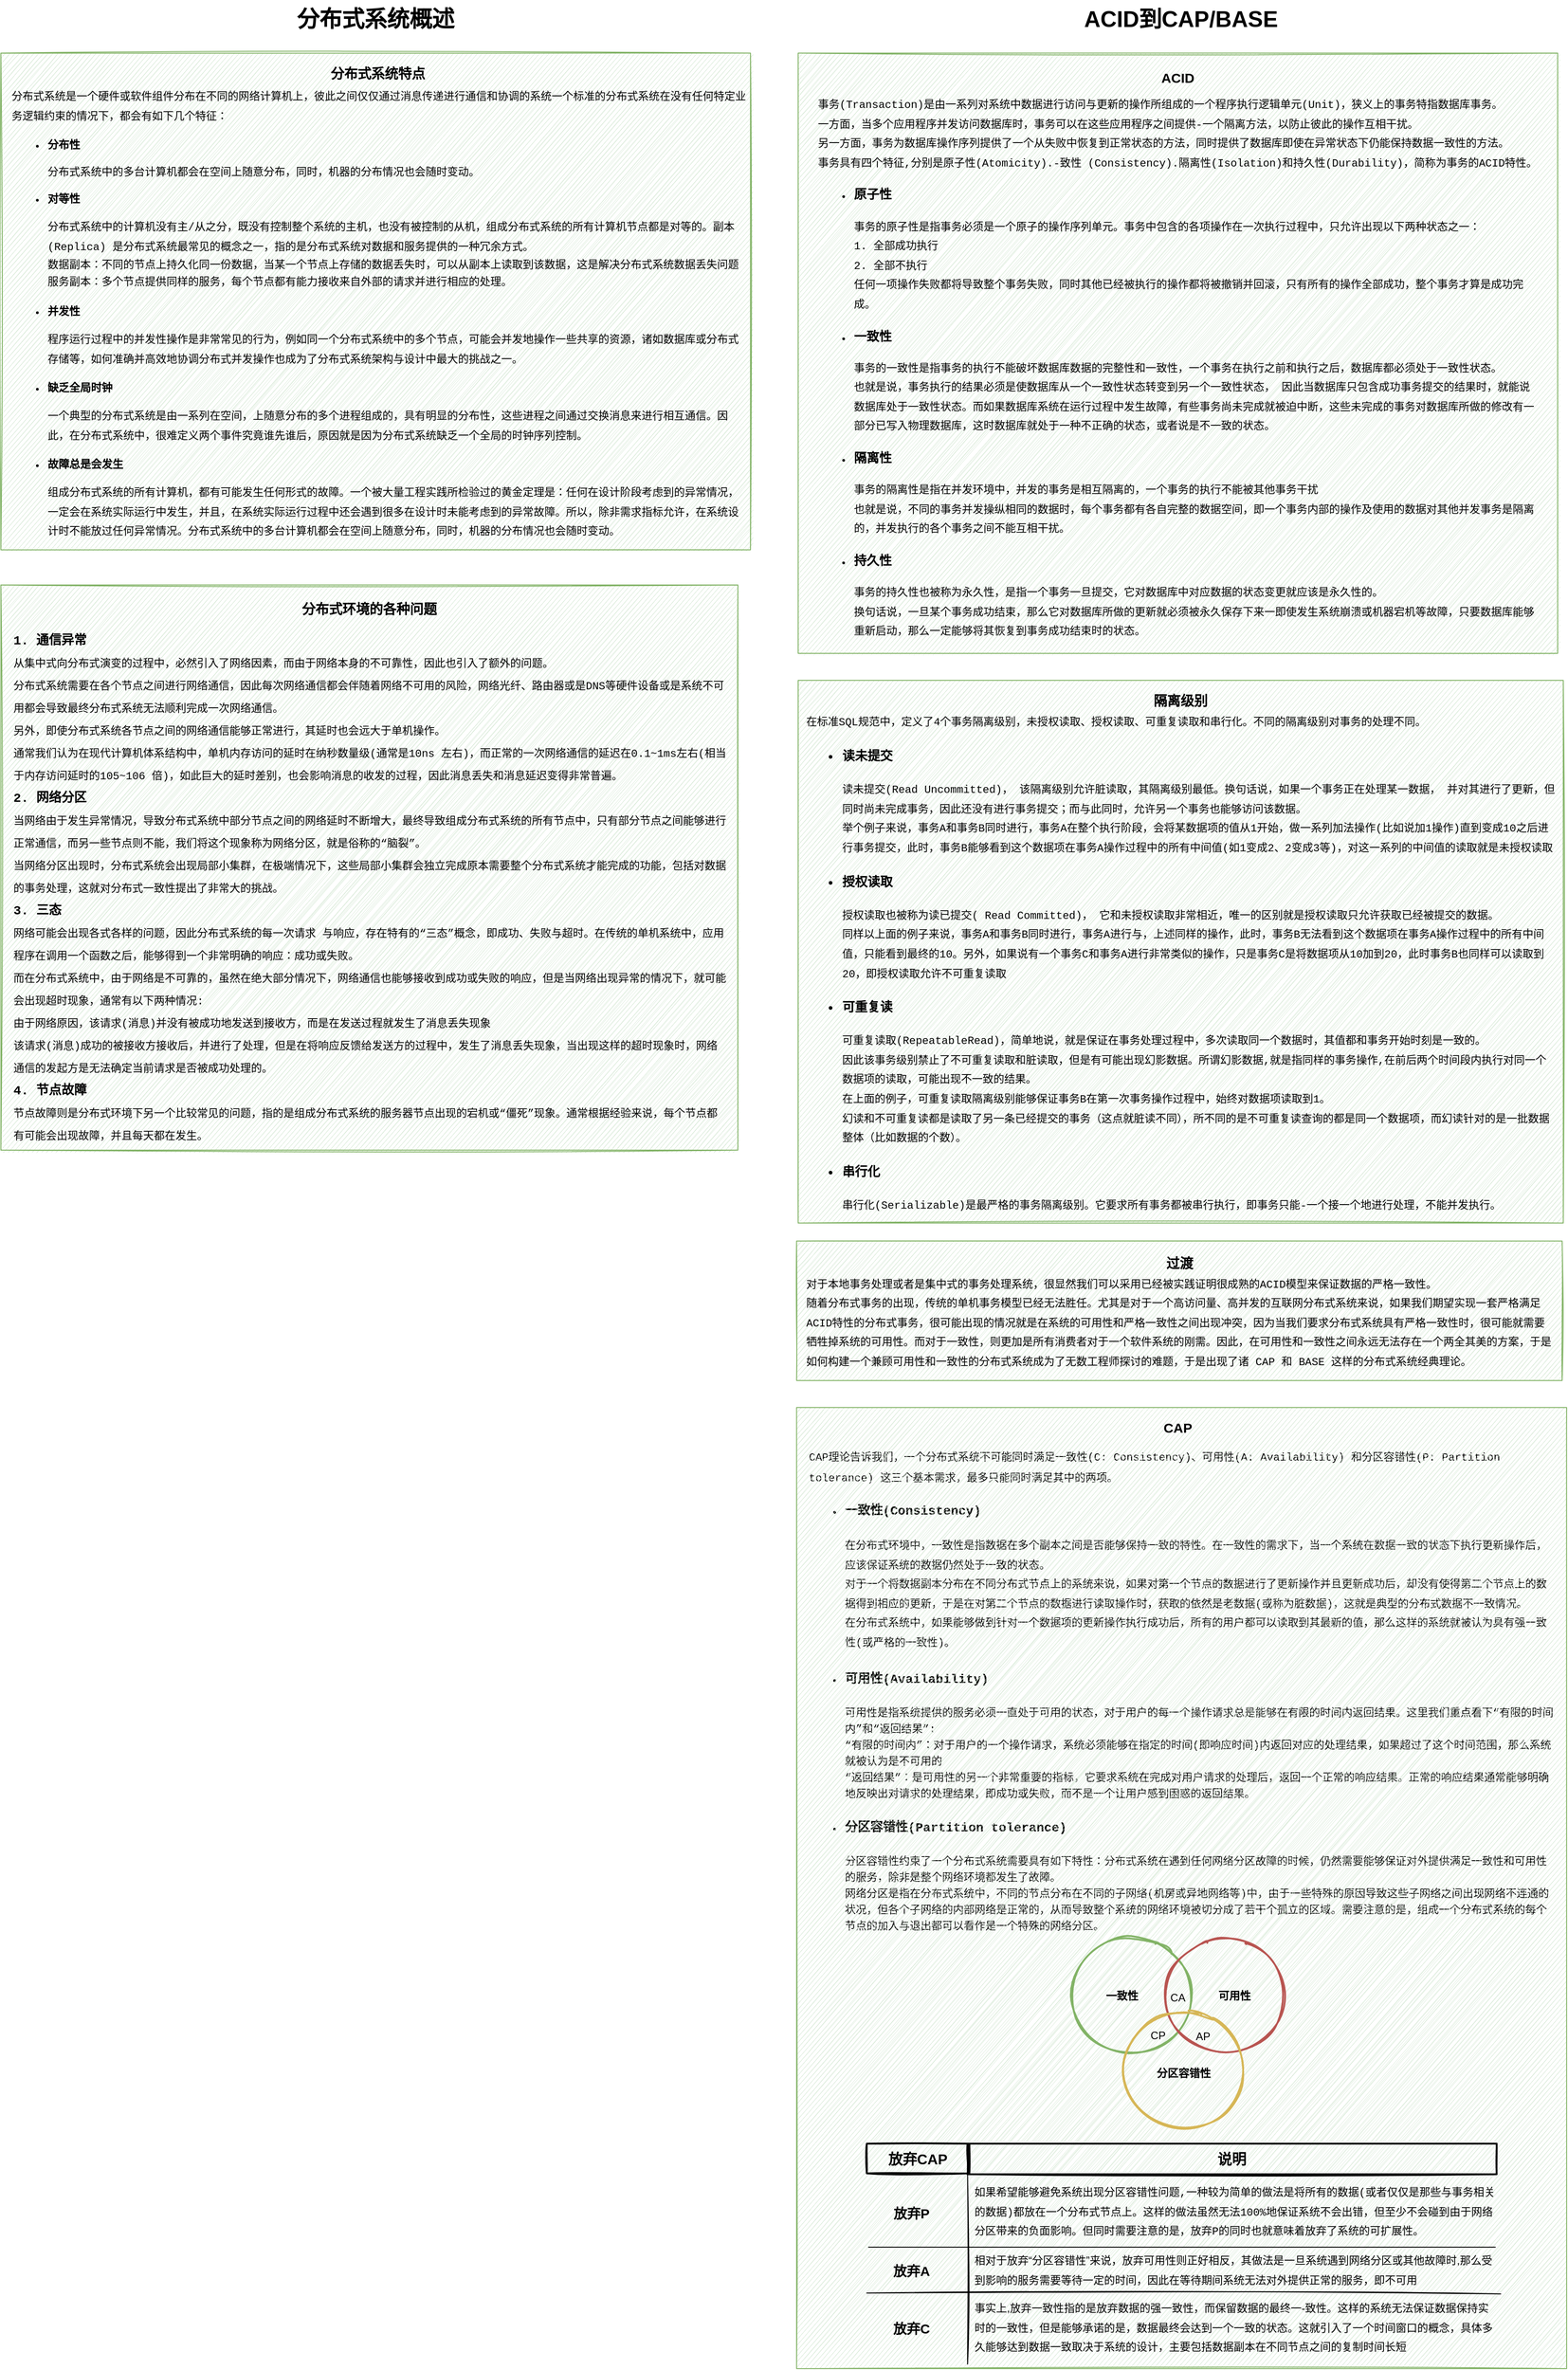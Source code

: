 <mxfile version="18.0.6" type="device"><diagram id="ptmT5D4N-_w39JVlxWMT" name="第 1 页"><mxGraphModel dx="1053" dy="764" grid="0" gridSize="10" guides="1" tooltips="1" connect="1" arrows="1" fold="1" page="1" pageScale="1" pageWidth="827" pageHeight="1169" background="#ffffff" math="0" shadow="0"><root><mxCell id="0"/><mxCell id="1" parent="0"/><mxCell id="lilhgLIgDNrIoDb05m5O-4" value="" style="rounded=0;whiteSpace=wrap;html=1;labelBackgroundColor=none;fontFamily=Helvetica;fontSize=12;fillColor=#d5e8d4;strokeColor=#82b366;sketch=1;" parent="1" vertex="1"><mxGeometry x="6" y="64" width="833" height="552" as="geometry"/></mxCell><mxCell id="lilhgLIgDNrIoDb05m5O-1" value="&lt;font style=&quot;font-size: 15px;&quot;&gt;&lt;b&gt;分布式系统特点&lt;/b&gt;&lt;/font&gt;" style="text;html=1;strokeColor=none;fillColor=none;align=center;verticalAlign=middle;whiteSpace=wrap;rounded=0;sketch=1;" parent="1" vertex="1"><mxGeometry x="368" y="72" width="114" height="28" as="geometry"/></mxCell><mxCell id="lilhgLIgDNrIoDb05m5O-3" value="&lt;p style=&quot;line-height: 1.7;&quot;&gt;&lt;/p&gt;&lt;div style=&quot;font-family: Menlo, Monaco, &amp;quot;Courier New&amp;quot;, monospace; line-height: 18px;&quot;&gt;&lt;div style=&quot;line-height: 1.8;&quot;&gt;分布式系统是一个硬件或软件组件分布在不同的网络计算机上，彼此之间仅仅通过消息传递进行通信和协调的系统一个标准的分布式系统在没有任何特定业务逻辑约束的情况下，都会有如下几个特征：&lt;/div&gt;&lt;div style=&quot;&quot;&gt;&lt;ul&gt;&lt;li&gt;&lt;b&gt;分布性&lt;/b&gt;&lt;/li&gt;&lt;/ul&gt;&lt;/div&gt;&lt;/div&gt;&lt;blockquote style=&quot;margin: 0 0 0 40px; border: none; padding: 0px;&quot;&gt;&lt;div style=&quot;font-family: Menlo, Monaco, &amp;quot;Courier New&amp;quot;, monospace; line-height: 18px;&quot;&gt;&lt;div style=&quot;&quot;&gt;分布式系统中的多台计算机都会在空间上随意分布，同时，机器的分布情况也会随时变动。&lt;/div&gt;&lt;/div&gt;&lt;/blockquote&gt;&lt;div style=&quot;font-family: Menlo, Monaco, &amp;quot;Courier New&amp;quot;, monospace; line-height: 18px;&quot;&gt;&lt;div style=&quot;&quot;&gt;&lt;ul&gt;&lt;li&gt;&lt;b&gt;对等性&lt;/b&gt;&lt;/li&gt;&lt;/ul&gt;&lt;/div&gt;&lt;/div&gt;&lt;blockquote style=&quot;margin: 0 0 0 40px; border: none; padding: 0px;&quot;&gt;&lt;div style=&quot;font-family: Menlo, Monaco, &amp;quot;Courier New&amp;quot;, monospace; line-height: 18px;&quot;&gt;&lt;div style=&quot;&quot;&gt;&lt;span style=&quot;background-color: initial; line-height: 1.8;&quot;&gt;分布式系统中的计算机没有主/从之分，既没有控制整个系统的主机，也没有被控制的从机，组成分布式系统的所有计算机节点都是对等的。副本(Replica) 是分布式系统最常见的概念之一，指的是分布式系统对数据和服务提供的一种冗余方式。&lt;/span&gt;&lt;/div&gt;&lt;/div&gt;&lt;/blockquote&gt;&lt;blockquote style=&quot;margin: 0 0 0 40px; border: none; padding: 0px;&quot;&gt;&lt;div style=&quot;font-family: Menlo, Monaco, &amp;quot;Courier New&amp;quot;, monospace; line-height: 18px;&quot;&gt;&lt;div style=&quot;&quot;&gt;数据副本：不同的节点上持久化同一份数据，当某一个节点上存储的数据丢失时，可以从副本上读取到该数据，这是解决分布式系统数据丢失问题&lt;/div&gt;&lt;/div&gt;&lt;/blockquote&gt;&lt;blockquote style=&quot;margin: 0 0 0 40px; border: none; padding: 0px;&quot;&gt;&lt;div style=&quot;font-family: Menlo, Monaco, &amp;quot;Courier New&amp;quot;, monospace; line-height: 1.8;&quot;&gt;&lt;div style=&quot;&quot;&gt;服务副本：多个节点提供同样的服务，每个节点都有能力接收来自外部的请求并进行相应的处理。&lt;/div&gt;&lt;/div&gt;&lt;/blockquote&gt;&lt;div style=&quot;font-family: Menlo, Monaco, &amp;quot;Courier New&amp;quot;, monospace; line-height: 18px;&quot;&gt;&lt;div style=&quot;&quot;&gt;&lt;ul&gt;&lt;li&gt;&lt;b&gt;并发性&lt;/b&gt;&lt;/li&gt;&lt;/ul&gt;&lt;/div&gt;&lt;/div&gt;&lt;blockquote style=&quot;margin: 0 0 0 40px; border: none; padding: 0px;&quot;&gt;&lt;div style=&quot;font-family: Menlo, Monaco, &amp;quot;Courier New&amp;quot;, monospace; line-height: 18px;&quot;&gt;&lt;div style=&quot;line-height: 1.8;&quot;&gt;程序运行过程中的并发性操作是非常常见的行为，例如同一个分布式系统中的多个节点，可能会并发地操作一些共享的资源，诸如数据库或分布式存储等，如何准确并高效地协调分布式并发操作也成为了分布式系统架构与设计中最大的挑战之一。&lt;/div&gt;&lt;/div&gt;&lt;/blockquote&gt;&lt;div style=&quot;font-family: Menlo, Monaco, &amp;quot;Courier New&amp;quot;, monospace; line-height: 18px;&quot;&gt;&lt;div style=&quot;&quot;&gt;&lt;ul&gt;&lt;li&gt;&lt;b&gt;缺乏全局时钟&lt;/b&gt;&lt;/li&gt;&lt;/ul&gt;&lt;/div&gt;&lt;/div&gt;&lt;blockquote style=&quot;margin: 0 0 0 40px; border: none; padding: 0px;&quot;&gt;&lt;div style=&quot;font-family: Menlo, Monaco, &amp;quot;Courier New&amp;quot;, monospace; line-height: 18px;&quot;&gt;&lt;div style=&quot;line-height: 1.8;&quot;&gt;一个典型的分布式系统是由一系列在空间，上随意分布的多个进程组成的，具有明显的分布性，这些进程之间通过交换消息来进行相互通信。&lt;span style=&quot;background-color: initial;&quot;&gt;因此，在分布式系统中，很难定义两个事件究竟谁先谁后，原因就是因为分布式系统缺乏一个全局的时钟序列控制。&lt;/span&gt;&lt;/div&gt;&lt;/div&gt;&lt;/blockquote&gt;&lt;div style=&quot;font-family: Menlo, Monaco, &amp;quot;Courier New&amp;quot;, monospace; line-height: 18px;&quot;&gt;&lt;div style=&quot;&quot;&gt;&lt;ul&gt;&lt;li&gt;&lt;b&gt;故障总是会发生&lt;/b&gt;&lt;/li&gt;&lt;/ul&gt;&lt;/div&gt;&lt;/div&gt;&lt;blockquote style=&quot;margin: 0 0 0 40px; border: none; padding: 0px;&quot;&gt;&lt;div style=&quot;font-family: Menlo, Monaco, &amp;quot;Courier New&amp;quot;, monospace; line-height: 18px;&quot;&gt;&lt;div style=&quot;line-height: 1.8;&quot;&gt;组成分布式系统的所有计算机，都有可能发生任何形式的故障。&lt;span style=&quot;background-color: initial;&quot;&gt;一个被大量工程实践所检验过的黄金定理是：任何在设计阶段考虑到的异常情况，一定会在系统实际运行中发生，并且，在系统实际运行过程中还会遇到很多在设计时未能考虑到的异常故障。&lt;/span&gt;&lt;span style=&quot;background-color: initial;&quot;&gt;所以，除非需求指标允许，在系统设计时不能放过任何异常情况。&lt;/span&gt;&lt;span style=&quot;background-color: initial;&quot;&gt;分布式系统中的多台计算机都会在空间上随意分布，同时，机器的分布情况也会随时变动。&lt;/span&gt;&lt;/div&gt;&lt;/div&gt;&lt;/blockquote&gt;&lt;p&gt;&lt;/p&gt;" style="text;html=1;strokeColor=none;fillColor=none;align=left;verticalAlign=middle;whiteSpace=wrap;rounded=0;fontFamily=Helvetica;fontSize=12;sketch=1;" parent="1" vertex="1"><mxGeometry x="15.5" y="100" width="820.5" height="509" as="geometry"/></mxCell><mxCell id="lilhgLIgDNrIoDb05m5O-5" value="&lt;font style=&quot;font-size: 25px;&quot;&gt;&lt;b&gt;分布式系统概述&lt;/b&gt;&lt;/font&gt;" style="text;html=1;strokeColor=none;fillColor=none;align=center;verticalAlign=middle;whiteSpace=wrap;rounded=0;labelBackgroundColor=none;sketch=1;fontFamily=Helvetica;fontSize=12;fontColor=#000000;" parent="1" vertex="1"><mxGeometry x="326" y="5" width="193" height="40" as="geometry"/></mxCell><mxCell id="lilhgLIgDNrIoDb05m5O-9" value="" style="rounded=0;whiteSpace=wrap;html=1;labelBackgroundColor=none;sketch=1;fontFamily=Helvetica;fontSize=14;fillColor=#d5e8d4;strokeColor=#82b366;" parent="1" vertex="1"><mxGeometry x="6" y="655" width="819" height="628" as="geometry"/></mxCell><mxCell id="lilhgLIgDNrIoDb05m5O-7" value="&lt;div style=&quot;font-family: Menlo, Monaco, &amp;quot;Courier New&amp;quot;, monospace; line-height: 1.8;&quot;&gt;&lt;p style=&quot;line-height: 1;&quot;&gt;&lt;span style=&quot;font-size: 12px; background-color: initial;&quot;&gt;&lt;b style=&quot;&quot;&gt;&lt;font style=&quot;font-size: 14px;&quot;&gt;1. 通信异常&lt;br&gt;&lt;/font&gt;&lt;/b&gt;&lt;/span&gt;&lt;span style=&quot;font-size: 12px;&quot;&gt;从集中式向分布式演变的过程中，必然引入了网络因素，而由于网络本身的不可靠性，因此也引入了额外的问题。&lt;/span&gt;&lt;br&gt;&lt;span style=&quot;font-size: 12px;&quot;&gt;分布式系统需要在各个节点之间进行网络通信，因此每次网络通信都会伴随着网络不可用的风险，网络光纤、路由器或是DNS等硬件设备或是系统不可用都会导致最终分布式系统无法顺利完成一次网络通信。&lt;/span&gt;&lt;br&gt;&lt;span style=&quot;font-size: 12px;&quot;&gt;另外，即使分布式系统各节点之间的网络通信能够正常进行，其延时也会远大于单机操作。&lt;/span&gt;&lt;br&gt;&lt;span style=&quot;font-size: 12px;&quot;&gt;通常我们认为在现代计算机体系结构中，单机内存访问的延时在纳秒数量级(通常是10ns 左右)，而正常的一次网络通信的延迟在0.1~1ms左右(相当于内存访问延时的105~106 倍)，如此巨大的延时差别，也会影响消息的收发的过程，因此消息丢失和消息延迟变得非常普遍。&lt;/span&gt;&lt;br&gt;&lt;font size=&quot;1&quot; style=&quot;font-size: 12px;&quot;&gt;&lt;b style=&quot;font-size: 14px;&quot;&gt;2. 网络分区&lt;br&gt;&lt;/b&gt;&lt;/font&gt;&lt;span style=&quot;font-size: 12px;&quot;&gt;当网络由于发生异常情况，导致分布式系统中部分节点之间的网络延时不断增大，最终导致组成分布式系统的所有节点中，只有部分节点之间能够进行正常通信，而另一些节点则不能，我们将这个现象称为网络分区，就是俗称的“脑裂”。&lt;/span&gt;&lt;br&gt;&lt;span style=&quot;font-size: 12px;&quot;&gt;当网络分区出现时，分布式系统会出现局部小集群，在极端情况下，这些局部小集群会独立完成原本需要整个分布式系统才能完成的功能，包括对数据的事务处理，这就对分布式一致性提出了非常大的挑战。&lt;/span&gt;&lt;br&gt;&lt;b style=&quot;&quot;&gt;&lt;font style=&quot;font-size: 14px;&quot;&gt;3. 三态&lt;/font&gt;&lt;/b&gt;&lt;br&gt;&lt;span style=&quot;font-size: 12px;&quot;&gt;网络可能会出现各式各样的问题，因此分布式系统的每一次请求 与响应，存在特有的“三态”概念，即成功、失败与超时。在传统的单机系统中，应用程序在调用一个函数之后，能够得到一个非常明确的响应：成功或失败。&lt;/span&gt;&lt;br&gt;&lt;span style=&quot;font-size: 12px;&quot;&gt;而在分布式系统中，由于网络是不可靠的，虽然在绝大部分情况下，网络通信也能够接收到成功或失败的响应，但是当网络出现异常的情况下，就可能会出现超时现象，通常有以下两种情况:&lt;/span&gt;&lt;br&gt;&lt;span style=&quot;font-size: 12px;&quot;&gt;由于网络原因，该请求(消息)并没有被成功地发送到接收方，而是在发送过程就发生了消息丢失现象&lt;/span&gt;&lt;br&gt;&lt;span style=&quot;font-size: 12px;&quot;&gt;该请求(消息)成功的被接收方接收后，并进行了处理，但是在将响应反馈给发送方的过程中，发生了消息丢失现象，&lt;/span&gt;&lt;span style=&quot;font-size: 12px;&quot;&gt;当出现这样的超时现象时，网络通信的发起方是无法确定当前请求是否被成功处理的。&lt;/span&gt;&lt;br&gt;&lt;b style=&quot;&quot;&gt;&lt;font style=&quot;font-size: 14px;&quot;&gt;4. 节点故障&lt;/font&gt;&lt;/b&gt;&lt;br&gt;&lt;span style=&quot;font-size: 12px;&quot;&gt;节点故障则是分布式环境下另一个比较常见的问题，指的是组成分布式系统的服务器节点出现的宕机或“僵死”现象。通常根据经验来说，每个节点都有可能会出现故障，并且每天都在发生。&lt;/span&gt;&lt;/p&gt;&lt;/div&gt;" style="text;html=1;strokeColor=none;fillColor=none;align=left;verticalAlign=middle;whiteSpace=wrap;rounded=0;labelBackgroundColor=none;sketch=1;fontFamily=Helvetica;fontSize=25;fontColor=#000000;" parent="1" vertex="1"><mxGeometry x="18" y="699" width="796" height="580" as="geometry"/></mxCell><mxCell id="lilhgLIgDNrIoDb05m5O-8" value="&lt;span style=&quot;font-family: Menlo, Monaco, &amp;quot;Courier New&amp;quot;, monospace; text-align: left;&quot;&gt;&lt;font style=&quot;font-size: 15px;&quot;&gt;&lt;b&gt;分布式环境的各种问题&lt;/b&gt;&lt;/font&gt;&lt;/span&gt;" style="text;html=1;strokeColor=none;fillColor=none;align=center;verticalAlign=middle;whiteSpace=wrap;rounded=0;labelBackgroundColor=none;sketch=1;fontFamily=Helvetica;fontSize=12;fontColor=#000000;" parent="1" vertex="1"><mxGeometry x="333" y="667" width="165" height="31" as="geometry"/></mxCell><mxCell id="lilhgLIgDNrIoDb05m5O-10" value="&lt;font style=&quot;font-size: 25px;&quot;&gt;&lt;b&gt;ACID到CAP/BASE&lt;/b&gt;&lt;/font&gt;" style="text;html=1;strokeColor=none;fillColor=none;align=center;verticalAlign=middle;whiteSpace=wrap;rounded=0;labelBackgroundColor=none;sketch=1;fontFamily=Helvetica;fontSize=12;fontColor=#000000;" parent="1" vertex="1"><mxGeometry x="1193.62" y="5" width="247" height="40" as="geometry"/></mxCell><mxCell id="6i7qSWz5oksIQZhW22Le-3" value="" style="rounded=0;whiteSpace=wrap;html=1;labelBackgroundColor=none;fontFamily=Helvetica;fontSize=14;fillColor=#d5e8d4;strokeColor=#82b366;sketch=1;" parent="1" vertex="1"><mxGeometry x="892" y="64" width="844" height="667" as="geometry"/></mxCell><mxCell id="6i7qSWz5oksIQZhW22Le-2" value="&lt;p style=&quot;line-height: 1.4;&quot;&gt;&lt;/p&gt;&lt;div style=&quot;font-family: Menlo, Monaco, &amp;quot;Courier New&amp;quot;, monospace; line-height: 1.8;&quot;&gt;&lt;div style=&quot;&quot;&gt;事务(Transaction)是由一系列对系统中数据进行访问与更新的操作所组成的一个程序执行逻辑单元(Unit)，狭义上的事务特指数据库事务。&lt;/div&gt;&lt;div style=&quot;&quot;&gt;一方面，当多个应用程序并发访问数据库时，事务可以在这些应用程序之间提供-一个隔离方法，以防止彼此的操作互相干扰。&lt;/div&gt;&lt;div style=&quot;&quot;&gt;另一方面，事务为数据库操作序列提供了一个从失败中恢复到正常状态的方法，同时提供了数据库即使在异常状态下仍能保持数据一致性的方法。&lt;/div&gt;&lt;div style=&quot;&quot;&gt;事务具有四个特征,分别是原子性(Atomicity).-致性 (Consistency).隔离性(Isolation)和持久性(Durability)，简称为事务的ACID特性。&lt;/div&gt;&lt;div style=&quot;&quot;&gt;&lt;ul&gt;&lt;li&gt;&lt;font style=&quot;font-size: 14px;&quot;&gt;&lt;b&gt;原子性&lt;/b&gt;&lt;/font&gt;&lt;/li&gt;&lt;/ul&gt;&lt;/div&gt;&lt;/div&gt;&lt;blockquote style=&quot;margin: 0 0 0 40px; border: none; padding: 0px;&quot;&gt;&lt;div style=&quot;font-family: Menlo, Monaco, &amp;quot;Courier New&amp;quot;, monospace; line-height: 1.8;&quot;&gt;&lt;div style=&quot;&quot;&gt;事务的原子性是指事务必须是一个原子的操作序列单元。事务中包含的各项操作在一次执行过程中，只允许出现以下两种状态之一：&lt;/div&gt;&lt;/div&gt;&lt;div style=&quot;font-family: Menlo, Monaco, &amp;quot;Courier New&amp;quot;, monospace; line-height: 1.8;&quot;&gt;&lt;div style=&quot;&quot;&gt;1. 全部成功执行&lt;/div&gt;&lt;/div&gt;&lt;div style=&quot;font-family: Menlo, Monaco, &amp;quot;Courier New&amp;quot;, monospace; line-height: 1.8;&quot;&gt;&lt;div style=&quot;&quot;&gt;2. 全部不执行&lt;/div&gt;&lt;/div&gt;&lt;div style=&quot;font-family: Menlo, Monaco, &amp;quot;Courier New&amp;quot;, monospace; line-height: 1.8;&quot;&gt;&lt;div style=&quot;&quot;&gt;任何一项操作失败都将导致整个事务失败，同时其他已经被执行的操作都将被撤销并回滚，只有所有的操作全部成功，整个事务才算是成功完成。&lt;/div&gt;&lt;/div&gt;&lt;/blockquote&gt;&lt;div style=&quot;font-family: Menlo, Monaco, &amp;quot;Courier New&amp;quot;, monospace; line-height: 1.8;&quot;&gt;&lt;div style=&quot;&quot;&gt;&lt;ul&gt;&lt;li&gt;&lt;font style=&quot;font-size: 14px;&quot;&gt;&lt;b&gt;一致性&lt;/b&gt;&lt;/font&gt;&lt;/li&gt;&lt;/ul&gt;&lt;/div&gt;&lt;/div&gt;&lt;blockquote style=&quot;margin: 0 0 0 40px; border: none; padding: 0px;&quot;&gt;&lt;div style=&quot;font-family: Menlo, Monaco, &amp;quot;Courier New&amp;quot;, monospace; line-height: 1.8;&quot;&gt;&lt;div style=&quot;&quot;&gt;事务的一致性是指事务的执行不能破坏数据库数据的完整性和一致性，一个事务在执行之前和执行之后，数据库都必须处于一致性状态。&lt;/div&gt;&lt;/div&gt;&lt;div style=&quot;font-family: Menlo, Monaco, &amp;quot;Courier New&amp;quot;, monospace; line-height: 1.8;&quot;&gt;&lt;div style=&quot;&quot;&gt;也就是说，事务执行的结果必须是使数据库从一个一致性状态转变到另一个一致性状态， 因此当数据库只包含成功事务提交的结果时，就能说数据库处于一致性状态。而如果数据库系统在运行过程中发生故障，有些事务尚未完成就被迫中断，这些未完成的事务对数据库所做的修改有一部分已写入物理数据库，这时数据库就处于一种不正确的状态，或者说是不一致的状态。&lt;/div&gt;&lt;/div&gt;&lt;/blockquote&gt;&lt;div style=&quot;font-family: Menlo, Monaco, &amp;quot;Courier New&amp;quot;, monospace; line-height: 1.8;&quot;&gt;&lt;div style=&quot;&quot;&gt;&lt;ul&gt;&lt;li&gt;&lt;font style=&quot;font-size: 14px;&quot;&gt;&lt;b&gt;隔离性&lt;/b&gt;&lt;/font&gt;&lt;/li&gt;&lt;/ul&gt;&lt;/div&gt;&lt;/div&gt;&lt;blockquote style=&quot;margin: 0 0 0 40px; border: none; padding: 0px;&quot;&gt;&lt;div style=&quot;font-family: Menlo, Monaco, &amp;quot;Courier New&amp;quot;, monospace; line-height: 1.8;&quot;&gt;&lt;div style=&quot;&quot;&gt;事务的隔离性是指在并发环境中，并发的事务是相互隔离的，一个事务的执行不能被其他事务干扰&lt;/div&gt;&lt;/div&gt;&lt;div style=&quot;font-family: Menlo, Monaco, &amp;quot;Courier New&amp;quot;, monospace; line-height: 1.8;&quot;&gt;&lt;div style=&quot;&quot;&gt;也就是说，不同的事务并发操纵相同的数据时，每个事务都有各自完整的数据空间，即一个事务内部的操作及使用的数据对其他并发事务是隔离的，并发执行的各个事务之间不能互相干扰。&lt;/div&gt;&lt;/div&gt;&lt;/blockquote&gt;&lt;div style=&quot;font-family: Menlo, Monaco, &amp;quot;Courier New&amp;quot;, monospace; line-height: 1.8;&quot;&gt;&lt;div style=&quot;&quot;&gt;&lt;ul&gt;&lt;li&gt;&lt;font style=&quot;font-size: 14px;&quot;&gt;&lt;b&gt;持久性&lt;/b&gt;&lt;/font&gt;&lt;/li&gt;&lt;/ul&gt;&lt;/div&gt;&lt;/div&gt;&lt;blockquote style=&quot;margin: 0 0 0 40px; border: none; padding: 0px;&quot;&gt;&lt;div style=&quot;font-family: Menlo, Monaco, &amp;quot;Courier New&amp;quot;, monospace; line-height: 1.8;&quot;&gt;&lt;div style=&quot;&quot;&gt;事务的持久性也被称为永久性，是指一个事务一旦提交，它对数据库中对应数据的状态变更就应该是永久性的。&lt;/div&gt;&lt;/div&gt;&lt;div style=&quot;font-family: Menlo, Monaco, &amp;quot;Courier New&amp;quot;, monospace; line-height: 1.8;&quot;&gt;&lt;div style=&quot;&quot;&gt;换句话说，一旦某个事务成功结束，那么它对数据库所做的更新就必须被永久保存下来一即使发生系统崩溃或机器宕机等故障，只要数据库能够重新启动，那么一定能够将其恢复到事务成功结束时的状态。&lt;/div&gt;&lt;/div&gt;&lt;/blockquote&gt;&lt;p&gt;&lt;/p&gt;" style="text;html=1;strokeColor=none;fillColor=none;align=left;verticalAlign=middle;whiteSpace=wrap;rounded=0;labelBackgroundColor=none;fontFamily=Helvetica;fontColor=#000000;sketch=1;" parent="1" vertex="1"><mxGeometry x="911.5" y="108" width="805" height="614" as="geometry"/></mxCell><mxCell id="6i7qSWz5oksIQZhW22Le-4" value="&lt;font style=&quot;font-size: 15px;&quot;&gt;&lt;b&gt;ACID&lt;/b&gt;&lt;/font&gt;" style="text;html=1;strokeColor=none;fillColor=none;align=center;verticalAlign=middle;whiteSpace=wrap;rounded=0;sketch=1;" parent="1" vertex="1"><mxGeometry x="1257" y="77" width="114" height="28" as="geometry"/></mxCell><mxCell id="6i7qSWz5oksIQZhW22Le-7" value="" style="rounded=0;whiteSpace=wrap;html=1;labelBackgroundColor=none;sketch=1;fontFamily=Helvetica;fontSize=12;fillColor=#d5e8d4;strokeColor=#82b366;" parent="1" vertex="1"><mxGeometry x="892" y="761" width="850.25" height="603" as="geometry"/></mxCell><mxCell id="6i7qSWz5oksIQZhW22Le-5" value="&lt;font style=&quot;font-size: 15px;&quot;&gt;&lt;b&gt;隔离级别&lt;/b&gt;&lt;/font&gt;" style="text;html=1;strokeColor=none;fillColor=none;align=center;verticalAlign=middle;whiteSpace=wrap;rounded=0;labelBackgroundColor=none;sketch=1;fontFamily=Helvetica;fontSize=14;fontColor=#000000;" parent="1" vertex="1"><mxGeometry x="1270.12" y="768" width="94" height="29" as="geometry"/></mxCell><mxCell id="6i7qSWz5oksIQZhW22Le-6" value="&lt;div style=&quot;font-family: Menlo, Monaco, &amp;quot;Courier New&amp;quot;, monospace; line-height: 1.8;&quot;&gt;&lt;div style=&quot;font-size: 12px;&quot;&gt;在标准SQL规范中，定义了4个事务隔离级别，未授权读取、授权读取、可重复读取和串行化。不同的隔离级别对事务的处理不同。&lt;/div&gt;&lt;div style=&quot;&quot;&gt;&lt;ul style=&quot;&quot;&gt;&lt;li style=&quot;&quot;&gt;&lt;b style=&quot;&quot;&gt;&lt;font style=&quot;font-size: 14px;&quot;&gt;读未提交&lt;/font&gt;&lt;/b&gt;&lt;/li&gt;&lt;/ul&gt;&lt;/div&gt;&lt;/div&gt;&lt;blockquote style=&quot;margin: 0px 0px 0px 40px; border: none; padding: 0px; font-size: 12px;&quot;&gt;&lt;div style=&quot;font-family: Menlo, Monaco, &amp;quot;Courier New&amp;quot;, monospace; line-height: 1.8;&quot;&gt;&lt;div style=&quot;&quot;&gt;读未提交(Read Uncommitted)， 该隔离级别允许脏读取，其隔离级别最低。换句话说，如果一个事务正在处理某一数据， 并对其进行了更新，但同时尚未完成事务，因此还没有进行事务提交；而与此同时，允许另一个事务也能够访问该数据。&lt;/div&gt;&lt;/div&gt;&lt;div style=&quot;font-family: Menlo, Monaco, &amp;quot;Courier New&amp;quot;, monospace; line-height: 1.8;&quot;&gt;&lt;div style=&quot;&quot;&gt;举个例子来说，事务A和事务B同时进行，事务A在整个执行阶段，会将某数据项的值从1开始，做一系列加法操作(比如说加1操作)直到变成10之后进行事务提交，此时，事务B能够看到这个数据项在事务A操作过程中的所有中间值(如1变成2、2变成3等)，对这一系列的中间值的读取就是未授权读取&lt;/div&gt;&lt;/div&gt;&lt;/blockquote&gt;&lt;div style=&quot;font-family: Menlo, Monaco, &amp;quot;Courier New&amp;quot;, monospace; line-height: 1.8;&quot;&gt;&lt;div style=&quot;&quot;&gt;&lt;ul style=&quot;&quot;&gt;&lt;li style=&quot;&quot;&gt;&lt;b style=&quot;&quot;&gt;&lt;font style=&quot;font-size: 14px;&quot;&gt;授权读取&lt;/font&gt;&lt;/b&gt;&lt;/li&gt;&lt;/ul&gt;&lt;/div&gt;&lt;/div&gt;&lt;blockquote style=&quot;margin: 0px 0px 0px 40px; border: none; padding: 0px; font-size: 12px;&quot;&gt;&lt;div style=&quot;font-family: Menlo, Monaco, &amp;quot;Courier New&amp;quot;, monospace; line-height: 1.8;&quot;&gt;&lt;div style=&quot;&quot;&gt;授权读取也被称为读已提交( Read Committed)， 它和未授权读取非常相近，唯一的区别就是授权读取只允许获取已经被提交的数据。&lt;/div&gt;&lt;/div&gt;&lt;div style=&quot;font-family: Menlo, Monaco, &amp;quot;Courier New&amp;quot;, monospace; line-height: 1.8;&quot;&gt;&lt;div style=&quot;&quot;&gt;同样以上面的例子来说，事务A和事务B同时进行，事务A进行与，上述同样的操作，此时，事务B无法看到这&lt;span style=&quot;background-color: initial;&quot;&gt;个数据项在事务A操作过程中的所有中间值，只能看到最终的10。另外，如果说有一个事务C和事务A进行非常类似的操作，只是事务C是将数据项从10加到20，此时事务B也同样可以读取到20，即授权读取允许不可重复读取&lt;/span&gt;&lt;/div&gt;&lt;/div&gt;&lt;/blockquote&gt;&lt;div style=&quot;font-family: Menlo, Monaco, &amp;quot;Courier New&amp;quot;, monospace; line-height: 1.8;&quot;&gt;&lt;div style=&quot;&quot;&gt;&lt;ul&gt;&lt;li&gt;&lt;b style=&quot;&quot;&gt;&lt;font style=&quot;font-size: 14px;&quot;&gt;可重复读&lt;/font&gt;&lt;/b&gt;&lt;/li&gt;&lt;/ul&gt;&lt;/div&gt;&lt;/div&gt;&lt;blockquote style=&quot;margin: 0 0 0 40px; border: none; padding: 0px;&quot;&gt;&lt;div style=&quot;font-family: Menlo, Monaco, &amp;quot;Courier New&amp;quot;, monospace; line-height: 1.8;&quot;&gt;&lt;div style=&quot;font-size: 12px;&quot;&gt;可重复读取(RepeatableRead)，简单地说，就是保证在事务处理过程中，多次读取同一个数据时，其值都和事务开始时刻是一致的。&lt;/div&gt;&lt;/div&gt;&lt;div style=&quot;font-family: Menlo, Monaco, &amp;quot;Courier New&amp;quot;, monospace; line-height: 1.8;&quot;&gt;&lt;div style=&quot;font-size: 12px;&quot;&gt;因此该事务级别禁止了不可重复读取和脏读取，但是有可能出现幻影数据。所谓幻影数据,就是指同样的事务操作,在前后两个时间段内执行对同一个数据项的读取，可能出现不一致的结果。&lt;/div&gt;&lt;/div&gt;&lt;div style=&quot;font-family: Menlo, Monaco, &amp;quot;Courier New&amp;quot;, monospace; line-height: 1.8;&quot;&gt;&lt;div style=&quot;font-size: 12px;&quot;&gt;在上面的例子，可重复读取隔离级别能够保证事务B在第一次事务操作过程中，始终对数据项读取到1。&lt;/div&gt;&lt;/div&gt;&lt;div style=&quot;font-family: Menlo, Monaco, &amp;quot;Courier New&amp;quot;, monospace; line-height: 1.8;&quot;&gt;&lt;div style=&quot;font-size: 12px;&quot;&gt;幻读和不可重复读都是读取了另一条已经提交的事务（这点就脏读不同），所不同的是不可重复读查询的都是同一个数据项，而幻读针对的是一批数据整体（比如数据的个数）。&lt;/div&gt;&lt;/div&gt;&lt;/blockquote&gt;&lt;div style=&quot;font-family: Menlo, Monaco, &amp;quot;Courier New&amp;quot;, monospace; line-height: 1.8;&quot;&gt;&lt;div style=&quot;&quot;&gt;&lt;ul style=&quot;&quot;&gt;&lt;li style=&quot;&quot;&gt;&lt;font style=&quot;font-size: 14px;&quot;&gt;&lt;b&gt;串行化&lt;/b&gt;&lt;/font&gt;&lt;/li&gt;&lt;/ul&gt;&lt;/div&gt;&lt;/div&gt;&lt;blockquote style=&quot;margin: 0 0 0 40px; border: none; padding: 0px;&quot;&gt;&lt;div style=&quot;font-family: Menlo, Monaco, &amp;quot;Courier New&amp;quot;, monospace; line-height: 1.8;&quot;&gt;&lt;div style=&quot;font-size: 12px;&quot;&gt;串行化(Serializable)是最严格的事务隔离级别。它要求所有事务都被串行执行，即事务只能-一个接一个地进行处理，不能并发执行。&lt;/div&gt;&lt;/div&gt;&lt;/blockquote&gt;" style="text;html=1;strokeColor=none;fillColor=none;align=left;verticalAlign=middle;whiteSpace=wrap;rounded=0;labelBackgroundColor=none;sketch=1;fontFamily=Helvetica;fontSize=14;fontColor=#000000;" parent="1" vertex="1"><mxGeometry x="899.37" y="799" width="835.5" height="556" as="geometry"/></mxCell><mxCell id="6i7qSWz5oksIQZhW22Le-10" value="" style="rounded=0;whiteSpace=wrap;html=1;labelBackgroundColor=none;sketch=1;fontFamily=Helvetica;fontSize=12;fillColor=#d5e8d4;strokeColor=#82b366;" parent="1" vertex="1"><mxGeometry x="890.25" y="1384" width="850.75" height="155" as="geometry"/></mxCell><mxCell id="6i7qSWz5oksIQZhW22Le-11" value="&lt;font style=&quot;font-size: 15px;&quot;&gt;&lt;b&gt;过渡&lt;/b&gt;&lt;/font&gt;" style="text;html=1;strokeColor=none;fillColor=none;align=center;verticalAlign=middle;whiteSpace=wrap;rounded=0;labelBackgroundColor=none;sketch=1;fontFamily=Helvetica;fontSize=12;fontColor=#000000;" parent="1" vertex="1"><mxGeometry x="1286.25" y="1393" width="60" height="30" as="geometry"/></mxCell><mxCell id="6i7qSWz5oksIQZhW22Le-9" value="&lt;h5 style=&quot;box-sizing: border-box; break-after: avoid-page; break-inside: avoid; orphans: 4; margin-top: 1rem; margin-bottom: 1rem; position: relative; line-height: 1.4; cursor: text; caret-color: rgb(51, 51, 51); font-family: &amp;quot;Open Sans&amp;quot;, &amp;quot;Clear Sans&amp;quot;, &amp;quot;Helvetica Neue&amp;quot;, Helvetica, Arial, &amp;quot;Segoe UI Emoji&amp;quot;, sans-serif;&quot; class=&quot;md-end-block md-heading md-focus&quot;&gt;&lt;div style=&quot;font-family: Menlo, Monaco, &amp;quot;Courier New&amp;quot;, monospace; line-height: 1.8;&quot;&gt;&lt;div style=&quot;&quot;&gt;&lt;span style=&quot;font-size: 12px; font-weight: normal; background-color: initial;&quot;&gt;CAP理论告诉我们，一个分布式系统不可能同时满足一致性(C: Consistency)、可用性(A: Availability) 和分区容错性(P: Partition tolerance) 这三个基本需求，最多只能同时满足其中的两项。&lt;/span&gt;&lt;br&gt;&lt;/div&gt;&lt;div style=&quot;&quot;&gt;&lt;ul style=&quot;&quot;&gt;&lt;li style=&quot;&quot;&gt;&lt;font style=&quot;font-size: 14px;&quot;&gt;一致性(Consistency)&lt;/font&gt;&lt;/li&gt;&lt;/ul&gt;&lt;/div&gt;&lt;/div&gt;&lt;/h5&gt;&lt;blockquote style=&quot;margin: 0 0 0 40px; border: none; padding: 0px;&quot;&gt;&lt;h5 style=&quot;box-sizing: border-box; break-after: avoid-page; break-inside: avoid; orphans: 4; margin-top: 1rem; margin-bottom: 1rem; position: relative; line-height: 1.4; cursor: text; caret-color: rgb(51, 51, 51); font-family: &amp;quot;Open Sans&amp;quot;, &amp;quot;Clear Sans&amp;quot;, &amp;quot;Helvetica Neue&amp;quot;, Helvetica, Arial, &amp;quot;Segoe UI Emoji&amp;quot;, sans-serif;&quot; class=&quot;md-end-block md-heading md-focus&quot;&gt;&lt;div style=&quot;font-family: Menlo, Monaco, &amp;quot;Courier New&amp;quot;, monospace; line-height: 1.8;&quot;&gt;&lt;div style=&quot;font-weight: normal; font-size: 12px;&quot;&gt;&lt;div style=&quot;line-height: 1.8;&quot;&gt;&lt;div style=&quot;&quot;&gt;在分布式环境中，一致性是指数据在多个副本之间是否能够保持一致的特性。在一致性的需求下，当一个系统在数据一致的状态下执行更新操作后，应该保证系统的数据仍然处于一致的状态。&lt;/div&gt;&lt;div style=&quot;&quot;&gt;对于一个将数据副本分布在不同分布式节点上的系统来说，如果对第一个节点的数据进行了更新操作并且更新成功后，却没有使得第二个节点上的数据得到相应的更新，于是在对第二个节点的数据进行读取操作时，获取的依然是老数据(或称为脏数据)，这就是典型的分布式数据不一致情况。&lt;/div&gt;&lt;div style=&quot;&quot;&gt;在分布式系统中，如果能够做到针对一个数据项的更新操作执行成功后，所有的用户都可以读取到其最新的值，那么这样的系统就被认为具有强一致性(或严格的一致性)。&lt;/div&gt;&lt;/div&gt;&lt;/div&gt;&lt;/div&gt;&lt;/h5&gt;&lt;/blockquote&gt;&lt;h5 style=&quot;box-sizing: border-box; break-after: avoid-page; break-inside: avoid; orphans: 4; margin-top: 1rem; margin-bottom: 1rem; position: relative; line-height: 1.4; cursor: text; caret-color: rgb(51, 51, 51); font-family: &amp;quot;Open Sans&amp;quot;, &amp;quot;Clear Sans&amp;quot;, &amp;quot;Helvetica Neue&amp;quot;, Helvetica, Arial, &amp;quot;Segoe UI Emoji&amp;quot;, sans-serif;&quot; class=&quot;md-end-block md-heading md-focus&quot;&gt;&lt;div style=&quot;font-family: Menlo, Monaco, &amp;quot;Courier New&amp;quot;, monospace; line-height: 1.8;&quot;&gt;&lt;div style=&quot;&quot;&gt;&lt;ul style=&quot;&quot;&gt;&lt;li style=&quot;&quot;&gt;&lt;font style=&quot;font-size: 14px;&quot;&gt;可用性(Availability)&lt;/font&gt;&lt;/li&gt;&lt;/ul&gt;&lt;/div&gt;&lt;/div&gt;&lt;/h5&gt;&lt;blockquote style=&quot;margin: 0 0 0 40px; border: none; padding: 0px;&quot;&gt;&lt;h5 style=&quot;box-sizing: border-box; break-after: avoid-page; break-inside: avoid; orphans: 4; margin-top: 1rem; margin-bottom: 1rem; position: relative; line-height: 1.4; cursor: text; caret-color: rgb(51, 51, 51); font-family: &amp;quot;Open Sans&amp;quot;, &amp;quot;Clear Sans&amp;quot;, &amp;quot;Helvetica Neue&amp;quot;, Helvetica, Arial, &amp;quot;Segoe UI Emoji&amp;quot;, sans-serif;&quot; class=&quot;md-end-block md-heading md-focus&quot;&gt;&lt;div style=&quot;font-family: Menlo, Monaco, &amp;quot;Courier New&amp;quot;, monospace; line-height: 1.8;&quot;&gt;&lt;div style=&quot;font-weight: normal; font-size: 12px;&quot;&gt;&lt;div style=&quot;line-height: 18px;&quot;&gt;&lt;div style=&quot;&quot;&gt;可用性是指系统提供的服务必须一直处于可用的状态，对于用户的每一个操作请求总是能够在有限的时间内返回结果。这里我们重点看下“有限的时间内”和“返回结果”:&lt;/div&gt;&lt;div style=&quot;&quot;&gt;“有限的时间内”：对于用户的一个操作请求，系统必须能够在指定的时间(即响应时间)内返回对应的处理结果，如果超过了这个时间范围，那么系统就被认为是不可用的&lt;/div&gt;&lt;div style=&quot;&quot;&gt;“返回结果”：是可用性的另一个非常重要的指标，它要求系统在完成对用户请求的处理后，返回一个正常的响应结果。正常的响应结果通常能够明确地反映出对请求的处理结果，即成功或失败，而不是一个让用户感到困惑的返回结果。&lt;/div&gt;&lt;/div&gt;&lt;/div&gt;&lt;/div&gt;&lt;/h5&gt;&lt;/blockquote&gt;&lt;h5 style=&quot;box-sizing: border-box; break-after: avoid-page; break-inside: avoid; orphans: 4; margin-top: 1rem; margin-bottom: 1rem; position: relative; line-height: 1.4; cursor: text; caret-color: rgb(51, 51, 51); font-family: &amp;quot;Open Sans&amp;quot;, &amp;quot;Clear Sans&amp;quot;, &amp;quot;Helvetica Neue&amp;quot;, Helvetica, Arial, &amp;quot;Segoe UI Emoji&amp;quot;, sans-serif;&quot; class=&quot;md-end-block md-heading md-focus&quot;&gt;&lt;div style=&quot;font-family: Menlo, Monaco, &amp;quot;Courier New&amp;quot;, monospace; line-height: 1.8;&quot;&gt;&lt;div style=&quot;&quot;&gt;&lt;ul&gt;&lt;li&gt;&lt;font style=&quot;font-size: 14px;&quot;&gt;分区容错性(Partition tolerance)&lt;/font&gt;&lt;/li&gt;&lt;/ul&gt;&lt;/div&gt;&lt;/div&gt;&lt;/h5&gt;&lt;blockquote style=&quot;margin: 0 0 0 40px; border: none; padding: 0px;&quot;&gt;&lt;h5 style=&quot;box-sizing: border-box; break-after: avoid-page; break-inside: avoid; orphans: 4; margin-top: 1rem; margin-bottom: 1rem; position: relative; line-height: 1.4; cursor: text; caret-color: rgb(51, 51, 51); font-family: &amp;quot;Open Sans&amp;quot;, &amp;quot;Clear Sans&amp;quot;, &amp;quot;Helvetica Neue&amp;quot;, Helvetica, Arial, &amp;quot;Segoe UI Emoji&amp;quot;, sans-serif;&quot; class=&quot;md-end-block md-heading md-focus&quot;&gt;&lt;div style=&quot;font-family: Menlo, Monaco, &amp;quot;Courier New&amp;quot;, monospace; line-height: 1.8;&quot;&gt;&lt;div style=&quot;font-weight: normal; font-size: 12px;&quot;&gt;&lt;div style=&quot;line-height: 18px;&quot;&gt;&lt;div style=&quot;&quot;&gt;分区容错性约束了一个分布式系统需要具有如下特性：分布式系统在遇到任何网络分区故障的时候，仍然需要能够保证对外提供满足一致性和可用性的服务，除非是整个网络环境都发生了故障。&lt;/div&gt;&lt;div style=&quot;&quot;&gt;网络分区是指在分布式系统中，不同的节点分布在不同的子网络(机房或异地网络等)中，由于一些特殊的原因导致这些子网络之间出现网络不连通的状况，但各个子网络的内部网络是正常的，从而导致整个系统的网络环境被切分成了若干个孤立的区域。需要注意的是，组成一个分布式系统的每个节点的加入与退出都可以看作是一个特殊的网络分区。&lt;/div&gt;&lt;/div&gt;&lt;/div&gt;&lt;/div&gt;&lt;/h5&gt;&lt;/blockquote&gt;" style="text;html=1;strokeColor=none;fillColor=none;align=left;verticalAlign=middle;whiteSpace=wrap;rounded=0;labelBackgroundColor=none;sketch=1;fontFamily=Helvetica;fontSize=15;fontColor=#000000;" parent="1" vertex="1"><mxGeometry x="902.3" y="1608" width="831.63" height="552" as="geometry"/></mxCell><mxCell id="m9NfM6EhkTU_UFevN4dx-1" value="" style="rounded=0;whiteSpace=wrap;html=1;fillColor=#d5e8d4;strokeColor=#82b366;sketch=1;" vertex="1" parent="1"><mxGeometry x="890.25" y="1569" width="855.75" height="1068" as="geometry"/></mxCell><mxCell id="6i7qSWz5oksIQZhW22Le-8" value="&lt;font style=&quot;font-size: 15px;&quot;&gt;&lt;b&gt;CAP&lt;/b&gt;&lt;/font&gt;" style="text;html=1;strokeColor=none;fillColor=none;align=center;verticalAlign=middle;whiteSpace=wrap;rounded=0;labelBackgroundColor=none;sketch=1;fontFamily=Helvetica;fontSize=12;fontColor=#000000;" parent="1" vertex="1"><mxGeometry x="1284.01" y="1576" width="60" height="30" as="geometry"/></mxCell><mxCell id="6i7qSWz5oksIQZhW22Le-12" value="&lt;p style=&quot;line-height: 1.8;&quot;&gt;&lt;/p&gt;&lt;div style=&quot;font-family: Menlo, Monaco, &amp;quot;Courier New&amp;quot;, monospace; orphans: 4; caret-color: rgb(51, 51, 51); font-size: 14px;&quot;&gt;&lt;div style=&quot;font-size: 12px; line-height: 1.8;&quot;&gt;&lt;div style=&quot;&quot;&gt;对于本地事务处理或者是集中式的事务处理系统，很显然我们可以采用已经被实践证明很成熟的ACID模型来保证数据的严格一致性。&lt;/div&gt;&lt;div style=&quot;&quot;&gt;随着分布式事务的出现，传统的单机事务模型已经无法胜任。尤其是对于一个高访问量、高并发的互联网分布式系统来说，如果我们期望实现一套严格满足ACID特性的分布式事务，很可能出现的情况就是在系统的可用性和严格一致性之间出现冲突，因为当我们要求分布式系统具有严格一致性时，很可能就需要牺牲掉系统的可用性。而对于一致性，则更加是所有消费者对于一个软件系统的刚需。因此，在可用性和一致性之间永远无法存在一个两全其美的方案，于是如何构建一个兼顾可用性和一致性的分布式系统成为了无数工程师探讨的难题，于是出现了诸 CAP 和 BASE 这样的分布式系统经典理论。&lt;/div&gt;&lt;/div&gt;&lt;/div&gt;&lt;p&gt;&lt;/p&gt;" style="text;html=1;strokeColor=none;fillColor=none;align=left;verticalAlign=middle;whiteSpace=wrap;rounded=0;labelBackgroundColor=none;sketch=1;fontFamily=Helvetica;fontSize=15;fontColor=#000000;" parent="1" vertex="1"><mxGeometry x="899.37" y="1419" width="833.63" height="113" as="geometry"/></mxCell><mxCell id="m9NfM6EhkTU_UFevN4dx-3" value="" style="ellipse;whiteSpace=wrap;html=1;aspect=fixed;sketch=1;fillColor=none;strokeColor=#82b366;perimeterSpacing=5;strokeWidth=2;gradientColor=#97d077;" vertex="1" parent="1"><mxGeometry x="1197.5" y="2157" width="130" height="130" as="geometry"/></mxCell><mxCell id="m9NfM6EhkTU_UFevN4dx-2" value="" style="ellipse;whiteSpace=wrap;html=1;aspect=fixed;sketch=1;fillColor=none;strokeColor=#b85450;perimeterSpacing=5;strokeWidth=2;gradientColor=#ea6b66;" vertex="1" parent="1"><mxGeometry x="1301.5" y="2158" width="129" height="129" as="geometry"/></mxCell><mxCell id="m9NfM6EhkTU_UFevN4dx-4" value="" style="ellipse;whiteSpace=wrap;html=1;aspect=fixed;sketch=1;fillColor=none;strokeColor=#d6b656;perimeterSpacing=5;strokeWidth=2;gradientColor=#ffd966;" vertex="1" parent="1"><mxGeometry x="1255.5" y="2240" width="130" height="130" as="geometry"/></mxCell><mxCell id="m9NfM6EhkTU_UFevN4dx-5" value="&lt;b&gt;一致性&lt;/b&gt;" style="text;html=1;strokeColor=none;fillColor=none;align=center;verticalAlign=middle;whiteSpace=wrap;rounded=0;sketch=1;perimeterSpacing=5;strokeWidth=2;" vertex="1" parent="1"><mxGeometry x="1221.5" y="2207.5" width="60" height="30" as="geometry"/></mxCell><mxCell id="m9NfM6EhkTU_UFevN4dx-6" value="&lt;b&gt;可用性&lt;/b&gt;" style="text;html=1;strokeColor=none;fillColor=none;align=center;verticalAlign=middle;whiteSpace=wrap;rounded=0;sketch=1;perimeterSpacing=5;strokeWidth=2;" vertex="1" parent="1"><mxGeometry x="1346.5" y="2207.5" width="60" height="30" as="geometry"/></mxCell><mxCell id="m9NfM6EhkTU_UFevN4dx-7" value="&lt;b&gt;分区容错性&lt;/b&gt;" style="text;html=1;strokeColor=none;fillColor=none;align=center;verticalAlign=middle;whiteSpace=wrap;rounded=0;sketch=1;perimeterSpacing=5;strokeWidth=2;" vertex="1" parent="1"><mxGeometry x="1287" y="2294" width="67" height="30" as="geometry"/></mxCell><mxCell id="m9NfM6EhkTU_UFevN4dx-9" value="CA" style="text;html=1;strokeColor=none;fillColor=none;align=center;verticalAlign=middle;whiteSpace=wrap;rounded=0;sketch=1;perimeterSpacing=5;strokeWidth=2;" vertex="1" parent="1"><mxGeometry x="1303.5" y="2214" width="20" height="21" as="geometry"/></mxCell><mxCell id="m9NfM6EhkTU_UFevN4dx-10" value="CP" style="text;html=1;strokeColor=none;fillColor=none;align=center;verticalAlign=middle;whiteSpace=wrap;rounded=0;sketch=1;perimeterSpacing=5;strokeWidth=2;" vertex="1" parent="1"><mxGeometry x="1281.5" y="2256" width="20" height="21" as="geometry"/></mxCell><mxCell id="m9NfM6EhkTU_UFevN4dx-11" value="AP" style="text;html=1;strokeColor=none;fillColor=none;align=center;verticalAlign=middle;whiteSpace=wrap;rounded=0;sketch=1;perimeterSpacing=5;strokeWidth=2;" vertex="1" parent="1"><mxGeometry x="1331.5" y="2257" width="20" height="21" as="geometry"/></mxCell><mxCell id="m9NfM6EhkTU_UFevN4dx-13" value="&lt;font style=&quot;font-size: 16px;&quot;&gt;&lt;b&gt;放弃CAP&lt;/b&gt;&lt;/font&gt;" style="rounded=0;whiteSpace=wrap;html=1;sketch=1;strokeWidth=2;fillColor=none;" vertex="1" parent="1"><mxGeometry x="968.25" y="2387" width="114" height="33" as="geometry"/></mxCell><mxCell id="m9NfM6EhkTU_UFevN4dx-14" value="&lt;b&gt;&lt;font style=&quot;font-size: 16px;&quot;&gt;说明&lt;/font&gt;&lt;/b&gt;" style="rounded=0;whiteSpace=wrap;html=1;sketch=1;strokeWidth=2;fillColor=none;" vertex="1" parent="1"><mxGeometry x="1080.25" y="2387" width="588" height="34" as="geometry"/></mxCell><mxCell id="m9NfM6EhkTU_UFevN4dx-20" value="&lt;div style=&quot;font-family: Menlo, Monaco, &amp;quot;Courier New&amp;quot;, monospace; font-size: 12px; line-height: 18px;&quot;&gt;&lt;div style=&quot;line-height: 1.8;&quot;&gt;如果希望能够避免系统出现分区容错性问题,一种较为简单的做法是将所有&lt;span style=&quot;background-color: initial;&quot;&gt;的数据(或者仅仅是那些与事务相关的数据)都放在一个分布式节点上。这样&lt;/span&gt;&lt;span style=&quot;background-color: initial;&quot;&gt;的做法虽然无法100%地保证系统不会出错，但至少不会碰到由于网络分区带&lt;/span&gt;&lt;span style=&quot;background-color: initial;&quot;&gt;来的负面影响。但同时需要注意的是，放弃P的同时也就意味着放弃了系统的&lt;/span&gt;&lt;span style=&quot;background-color: initial;&quot;&gt;可扩展性。&lt;/span&gt;&lt;/div&gt;&lt;/div&gt;" style="text;html=1;strokeColor=none;fillColor=none;align=left;verticalAlign=middle;whiteSpace=wrap;rounded=0;sketch=1;fontSize=16;" vertex="1" parent="1"><mxGeometry x="1085.75" y="2426" width="581" height="76" as="geometry"/></mxCell><mxCell id="m9NfM6EhkTU_UFevN4dx-24" value="" style="endArrow=none;html=1;rounded=0;sketch=1;fontSize=16;fontColor=#000000;" edge="1" parent="1"><mxGeometry width="50" height="50" relative="1" as="geometry"><mxPoint x="1080.25" y="2632" as="sourcePoint"/><mxPoint x="1080.25" y="2421" as="targetPoint"/></mxGeometry></mxCell><mxCell id="m9NfM6EhkTU_UFevN4dx-27" value="" style="endArrow=none;html=1;rounded=0;sketch=1;fontSize=16;fontColor=#000000;exitX=1;exitY=1;exitDx=0;exitDy=0;" edge="1" parent="1" source="m9NfM6EhkTU_UFevN4dx-20"><mxGeometry width="50" height="50" relative="1" as="geometry"><mxPoint x="968.25" y="2761" as="sourcePoint"/><mxPoint x="970.25" y="2502" as="targetPoint"/></mxGeometry></mxCell><mxCell id="m9NfM6EhkTU_UFevN4dx-28" value="&lt;p style=&quot;font-size: 12px; line-height: 1.8;&quot;&gt;&lt;font style=&quot;font-size: 12px;&quot;&gt;相对于放弃“分区容错性”来说，放弃可用性则正好相反，其做法是一旦系&lt;/font&gt;&lt;font style=&quot;font-size: 12px;&quot;&gt;统遇到网络分区或其他故障时,那么受到影响的服务需要等待一定的时间，因&lt;/font&gt;&lt;font style=&quot;font-size: 12px;&quot;&gt;此在等待期间系统无法对外提供正常的服务，即不可用&lt;/font&gt;&lt;/p&gt;" style="text;html=1;strokeColor=none;fillColor=none;align=left;verticalAlign=middle;whiteSpace=wrap;rounded=0;labelBackgroundColor=none;sketch=1;fontSize=16;fontColor=#000000;" vertex="1" parent="1"><mxGeometry x="1085.75" y="2505" width="587" height="46" as="geometry"/></mxCell><mxCell id="m9NfM6EhkTU_UFevN4dx-29" value="" style="endArrow=none;html=1;rounded=0;sketch=1;fontSize=16;fontColor=#000000;exitX=1;exitY=1;exitDx=0;exitDy=0;" edge="1" parent="1"><mxGeometry width="50" height="50" relative="1" as="geometry"><mxPoint x="1672.75" y="2554" as="sourcePoint"/><mxPoint x="968.25" y="2553" as="targetPoint"/></mxGeometry></mxCell><mxCell id="m9NfM6EhkTU_UFevN4dx-30" value="&lt;p style=&quot;line-height: 1.8;&quot;&gt;事实上,放弃一致性指的是放弃数据的强一致性，而保留数据的最终一-致性。这样的系统无法保证数据保持实时的一致性，但是能够承诺的是，数据最终会达到一个一致的状态。这就引入了一个时间窗口的概念，具体多久能够达到数据一致取决于系统的设计，主要包括数据副本在不同节点之间的复制时间长短&lt;/p&gt;" style="text;html=1;strokeColor=none;fillColor=none;align=left;verticalAlign=middle;whiteSpace=wrap;rounded=0;labelBackgroundColor=none;sketch=1;fontSize=12;fontColor=#000000;" vertex="1" parent="1"><mxGeometry x="1085.75" y="2559" width="581.5" height="66" as="geometry"/></mxCell><mxCell id="m9NfM6EhkTU_UFevN4dx-31" value="&lt;font style=&quot;font-size: 15px;&quot;&gt;&lt;b&gt;放弃P&lt;/b&gt;&lt;/font&gt;" style="text;html=1;strokeColor=none;fillColor=none;align=center;verticalAlign=middle;whiteSpace=wrap;rounded=0;labelBackgroundColor=none;sketch=1;fontSize=12;fontColor=#000000;" vertex="1" parent="1"><mxGeometry x="988.25" y="2449" width="60" height="30" as="geometry"/></mxCell><mxCell id="m9NfM6EhkTU_UFevN4dx-33" value="&lt;font style=&quot;font-size: 15px;&quot;&gt;&lt;b&gt;放弃A&lt;/b&gt;&lt;/font&gt;" style="text;html=1;strokeColor=none;fillColor=none;align=center;verticalAlign=middle;whiteSpace=wrap;rounded=0;labelBackgroundColor=none;sketch=1;fontSize=12;fontColor=#000000;" vertex="1" parent="1"><mxGeometry x="988.25" y="2513" width="60" height="30" as="geometry"/></mxCell><mxCell id="m9NfM6EhkTU_UFevN4dx-34" value="&lt;font style=&quot;font-size: 15px;&quot;&gt;&lt;b&gt;放弃C&lt;/b&gt;&lt;/font&gt;" style="text;html=1;strokeColor=none;fillColor=none;align=center;verticalAlign=middle;whiteSpace=wrap;rounded=0;labelBackgroundColor=none;sketch=1;fontSize=12;fontColor=#000000;" vertex="1" parent="1"><mxGeometry x="988.25" y="2577" width="60" height="30" as="geometry"/></mxCell></root></mxGraphModel></diagram></mxfile>
